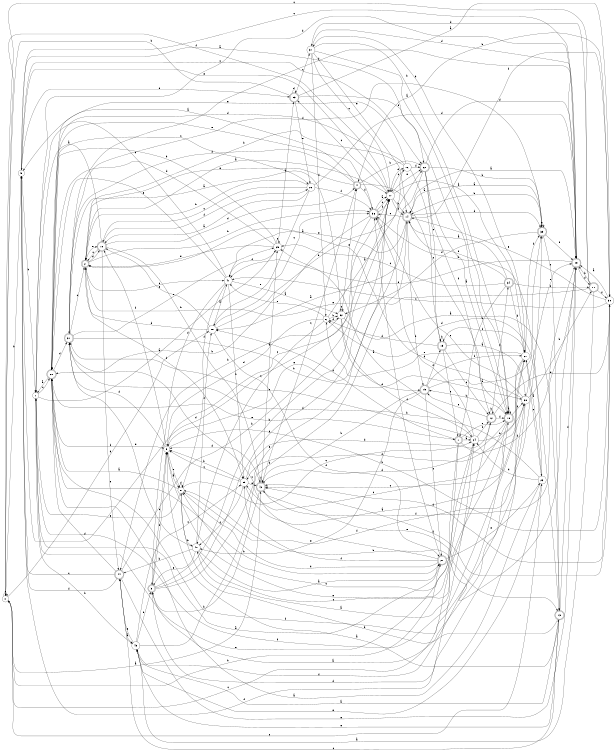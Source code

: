 digraph n36_6 {
__start0 [label="" shape="none"];

rankdir=LR;
size="8,5";

s0 [style="filled", color="black", fillcolor="white" shape="circle", label="0"];
s1 [style="filled", color="black", fillcolor="white" shape="circle", label="1"];
s2 [style="rounded,filled", color="black", fillcolor="white" shape="doublecircle", label="2"];
s3 [style="rounded,filled", color="black", fillcolor="white" shape="doublecircle", label="3"];
s4 [style="rounded,filled", color="black", fillcolor="white" shape="doublecircle", label="4"];
s5 [style="filled", color="black", fillcolor="white" shape="circle", label="5"];
s6 [style="filled", color="black", fillcolor="white" shape="circle", label="6"];
s7 [style="rounded,filled", color="black", fillcolor="white" shape="doublecircle", label="7"];
s8 [style="filled", color="black", fillcolor="white" shape="circle", label="8"];
s9 [style="filled", color="black", fillcolor="white" shape="circle", label="9"];
s10 [style="rounded,filled", color="black", fillcolor="white" shape="doublecircle", label="10"];
s11 [style="rounded,filled", color="black", fillcolor="white" shape="doublecircle", label="11"];
s12 [style="rounded,filled", color="black", fillcolor="white" shape="doublecircle", label="12"];
s13 [style="rounded,filled", color="black", fillcolor="white" shape="doublecircle", label="13"];
s14 [style="rounded,filled", color="black", fillcolor="white" shape="doublecircle", label="14"];
s15 [style="rounded,filled", color="black", fillcolor="white" shape="doublecircle", label="15"];
s16 [style="filled", color="black", fillcolor="white" shape="circle", label="16"];
s17 [style="filled", color="black", fillcolor="white" shape="circle", label="17"];
s18 [style="rounded,filled", color="black", fillcolor="white" shape="doublecircle", label="18"];
s19 [style="rounded,filled", color="black", fillcolor="white" shape="doublecircle", label="19"];
s20 [style="rounded,filled", color="black", fillcolor="white" shape="doublecircle", label="20"];
s21 [style="rounded,filled", color="black", fillcolor="white" shape="doublecircle", label="21"];
s22 [style="rounded,filled", color="black", fillcolor="white" shape="doublecircle", label="22"];
s23 [style="filled", color="black", fillcolor="white" shape="circle", label="23"];
s24 [style="filled", color="black", fillcolor="white" shape="circle", label="24"];
s25 [style="filled", color="black", fillcolor="white" shape="circle", label="25"];
s26 [style="filled", color="black", fillcolor="white" shape="circle", label="26"];
s27 [style="filled", color="black", fillcolor="white" shape="circle", label="27"];
s28 [style="filled", color="black", fillcolor="white" shape="circle", label="28"];
s29 [style="rounded,filled", color="black", fillcolor="white" shape="doublecircle", label="29"];
s30 [style="filled", color="black", fillcolor="white" shape="circle", label="30"];
s31 [style="rounded,filled", color="black", fillcolor="white" shape="doublecircle", label="31"];
s32 [style="filled", color="black", fillcolor="white" shape="circle", label="32"];
s33 [style="rounded,filled", color="black", fillcolor="white" shape="doublecircle", label="33"];
s34 [style="rounded,filled", color="black", fillcolor="white" shape="doublecircle", label="34"];
s35 [style="filled", color="black", fillcolor="white" shape="circle", label="35"];
s36 [style="rounded,filled", color="black", fillcolor="white" shape="doublecircle", label="36"];
s37 [style="filled", color="black", fillcolor="white" shape="circle", label="37"];
s38 [style="filled", color="black", fillcolor="white" shape="circle", label="38"];
s39 [style="rounded,filled", color="black", fillcolor="white" shape="doublecircle", label="39"];
s40 [style="filled", color="black", fillcolor="white" shape="circle", label="40"];
s41 [style="filled", color="black", fillcolor="white" shape="circle", label="41"];
s42 [style="rounded,filled", color="black", fillcolor="white" shape="doublecircle", label="42"];
s43 [style="filled", color="black", fillcolor="white" shape="circle", label="43"];
s44 [style="rounded,filled", color="black", fillcolor="white" shape="doublecircle", label="44"];
s0 -> s42 [label="a"];
s0 -> s5 [label="b"];
s0 -> s23 [label="c"];
s0 -> s28 [label="d"];
s0 -> s0 [label="e"];
s0 -> s17 [label="f"];
s1 -> s25 [label="a"];
s1 -> s43 [label="b"];
s1 -> s20 [label="c"];
s1 -> s29 [label="d"];
s1 -> s21 [label="e"];
s1 -> s27 [label="f"];
s2 -> s17 [label="a"];
s2 -> s36 [label="b"];
s2 -> s41 [label="c"];
s2 -> s10 [label="d"];
s2 -> s10 [label="e"];
s2 -> s35 [label="f"];
s3 -> s27 [label="a"];
s3 -> s17 [label="b"];
s3 -> s9 [label="c"];
s3 -> s17 [label="d"];
s3 -> s17 [label="e"];
s3 -> s9 [label="f"];
s4 -> s5 [label="a"];
s4 -> s22 [label="b"];
s4 -> s18 [label="c"];
s4 -> s31 [label="d"];
s4 -> s2 [label="e"];
s4 -> s36 [label="f"];
s5 -> s22 [label="a"];
s5 -> s1 [label="b"];
s5 -> s22 [label="c"];
s5 -> s33 [label="d"];
s5 -> s17 [label="e"];
s5 -> s24 [label="f"];
s6 -> s16 [label="a"];
s6 -> s32 [label="b"];
s6 -> s40 [label="c"];
s6 -> s9 [label="d"];
s6 -> s41 [label="e"];
s6 -> s32 [label="f"];
s7 -> s24 [label="a"];
s7 -> s0 [label="b"];
s7 -> s0 [label="c"];
s7 -> s28 [label="d"];
s7 -> s18 [label="e"];
s7 -> s29 [label="f"];
s8 -> s20 [label="a"];
s8 -> s40 [label="b"];
s8 -> s24 [label="c"];
s8 -> s8 [label="d"];
s8 -> s1 [label="e"];
s8 -> s39 [label="f"];
s9 -> s8 [label="a"];
s9 -> s30 [label="b"];
s9 -> s17 [label="c"];
s9 -> s31 [label="d"];
s9 -> s8 [label="e"];
s9 -> s10 [label="f"];
s10 -> s1 [label="a"];
s10 -> s42 [label="b"];
s10 -> s2 [label="c"];
s10 -> s4 [label="d"];
s10 -> s44 [label="e"];
s10 -> s26 [label="f"];
s11 -> s43 [label="a"];
s11 -> s29 [label="b"];
s11 -> s0 [label="c"];
s11 -> s37 [label="d"];
s11 -> s2 [label="e"];
s11 -> s30 [label="f"];
s12 -> s40 [label="a"];
s12 -> s12 [label="b"];
s12 -> s34 [label="c"];
s12 -> s30 [label="d"];
s12 -> s15 [label="e"];
s12 -> s18 [label="f"];
s13 -> s9 [label="a"];
s13 -> s8 [label="b"];
s13 -> s44 [label="c"];
s13 -> s6 [label="d"];
s13 -> s43 [label="e"];
s13 -> s29 [label="f"];
s14 -> s28 [label="a"];
s14 -> s15 [label="b"];
s14 -> s36 [label="c"];
s14 -> s39 [label="d"];
s14 -> s41 [label="e"];
s14 -> s30 [label="f"];
s15 -> s39 [label="a"];
s15 -> s42 [label="b"];
s15 -> s21 [label="c"];
s15 -> s19 [label="d"];
s15 -> s40 [label="e"];
s15 -> s27 [label="f"];
s16 -> s19 [label="a"];
s16 -> s2 [label="b"];
s16 -> s17 [label="c"];
s16 -> s20 [label="d"];
s16 -> s20 [label="e"];
s16 -> s22 [label="f"];
s17 -> s27 [label="a"];
s17 -> s14 [label="b"];
s17 -> s33 [label="c"];
s17 -> s16 [label="d"];
s17 -> s22 [label="e"];
s17 -> s14 [label="f"];
s18 -> s18 [label="a"];
s18 -> s15 [label="b"];
s18 -> s35 [label="c"];
s18 -> s42 [label="d"];
s18 -> s9 [label="e"];
s18 -> s38 [label="f"];
s19 -> s38 [label="a"];
s19 -> s19 [label="b"];
s19 -> s12 [label="c"];
s19 -> s6 [label="d"];
s19 -> s7 [label="e"];
s19 -> s27 [label="f"];
s20 -> s1 [label="a"];
s20 -> s21 [label="b"];
s20 -> s26 [label="c"];
s20 -> s31 [label="d"];
s20 -> s7 [label="e"];
s20 -> s9 [label="f"];
s21 -> s1 [label="a"];
s21 -> s36 [label="b"];
s21 -> s31 [label="c"];
s21 -> s8 [label="d"];
s21 -> s23 [label="e"];
s21 -> s35 [label="f"];
s22 -> s18 [label="a"];
s22 -> s39 [label="b"];
s22 -> s19 [label="c"];
s22 -> s29 [label="d"];
s22 -> s9 [label="e"];
s22 -> s12 [label="f"];
s23 -> s20 [label="a"];
s23 -> s36 [label="b"];
s23 -> s27 [label="c"];
s23 -> s24 [label="d"];
s23 -> s43 [label="e"];
s23 -> s31 [label="f"];
s24 -> s25 [label="a"];
s24 -> s38 [label="b"];
s24 -> s8 [label="c"];
s24 -> s36 [label="d"];
s24 -> s31 [label="e"];
s24 -> s12 [label="f"];
s25 -> s33 [label="a"];
s25 -> s20 [label="b"];
s25 -> s25 [label="c"];
s25 -> s20 [label="d"];
s25 -> s2 [label="e"];
s25 -> s41 [label="f"];
s26 -> s10 [label="a"];
s26 -> s2 [label="b"];
s26 -> s10 [label="c"];
s26 -> s29 [label="d"];
s26 -> s28 [label="e"];
s26 -> s36 [label="f"];
s27 -> s23 [label="a"];
s27 -> s37 [label="b"];
s27 -> s42 [label="c"];
s27 -> s35 [label="d"];
s27 -> s6 [label="e"];
s27 -> s39 [label="f"];
s28 -> s41 [label="a"];
s28 -> s22 [label="b"];
s28 -> s36 [label="c"];
s28 -> s2 [label="d"];
s28 -> s10 [label="e"];
s28 -> s21 [label="f"];
s29 -> s14 [label="a"];
s29 -> s8 [label="b"];
s29 -> s5 [label="c"];
s29 -> s11 [label="d"];
s29 -> s41 [label="e"];
s29 -> s42 [label="f"];
s30 -> s29 [label="a"];
s30 -> s4 [label="b"];
s30 -> s41 [label="c"];
s30 -> s42 [label="d"];
s30 -> s14 [label="e"];
s30 -> s42 [label="f"];
s31 -> s32 [label="a"];
s31 -> s38 [label="b"];
s31 -> s2 [label="c"];
s31 -> s29 [label="d"];
s31 -> s25 [label="e"];
s31 -> s39 [label="f"];
s32 -> s13 [label="a"];
s32 -> s44 [label="b"];
s32 -> s32 [label="c"];
s32 -> s15 [label="d"];
s32 -> s4 [label="e"];
s32 -> s24 [label="f"];
s33 -> s30 [label="a"];
s33 -> s0 [label="b"];
s33 -> s37 [label="c"];
s33 -> s33 [label="d"];
s33 -> s26 [label="e"];
s33 -> s18 [label="f"];
s34 -> s14 [label="a"];
s34 -> s7 [label="b"];
s34 -> s25 [label="c"];
s34 -> s27 [label="d"];
s34 -> s14 [label="e"];
s34 -> s11 [label="f"];
s35 -> s38 [label="a"];
s35 -> s9 [label="b"];
s35 -> s9 [label="c"];
s35 -> s12 [label="d"];
s35 -> s42 [label="e"];
s35 -> s40 [label="f"];
s36 -> s17 [label="a"];
s36 -> s20 [label="b"];
s36 -> s17 [label="c"];
s36 -> s5 [label="d"];
s36 -> s20 [label="e"];
s36 -> s17 [label="f"];
s37 -> s18 [label="a"];
s37 -> s18 [label="b"];
s37 -> s17 [label="c"];
s37 -> s29 [label="d"];
s37 -> s14 [label="e"];
s37 -> s6 [label="f"];
s38 -> s2 [label="a"];
s38 -> s11 [label="b"];
s38 -> s36 [label="c"];
s38 -> s3 [label="d"];
s38 -> s29 [label="e"];
s38 -> s20 [label="f"];
s39 -> s14 [label="a"];
s39 -> s14 [label="b"];
s39 -> s13 [label="c"];
s39 -> s32 [label="d"];
s39 -> s39 [label="e"];
s39 -> s29 [label="f"];
s40 -> s21 [label="a"];
s40 -> s44 [label="b"];
s40 -> s24 [label="c"];
s40 -> s31 [label="d"];
s40 -> s3 [label="e"];
s40 -> s28 [label="f"];
s41 -> s32 [label="a"];
s41 -> s35 [label="b"];
s41 -> s1 [label="c"];
s41 -> s3 [label="d"];
s41 -> s20 [label="e"];
s41 -> s8 [label="f"];
s42 -> s25 [label="a"];
s42 -> s3 [label="b"];
s42 -> s4 [label="c"];
s42 -> s9 [label="d"];
s42 -> s13 [label="e"];
s42 -> s42 [label="f"];
s43 -> s13 [label="a"];
s43 -> s3 [label="b"];
s43 -> s35 [label="c"];
s43 -> s14 [label="d"];
s43 -> s44 [label="e"];
s43 -> s18 [label="f"];
s44 -> s43 [label="a"];
s44 -> s17 [label="b"];
s44 -> s5 [label="c"];
s44 -> s20 [label="d"];
s44 -> s29 [label="e"];
s44 -> s5 [label="f"];

}